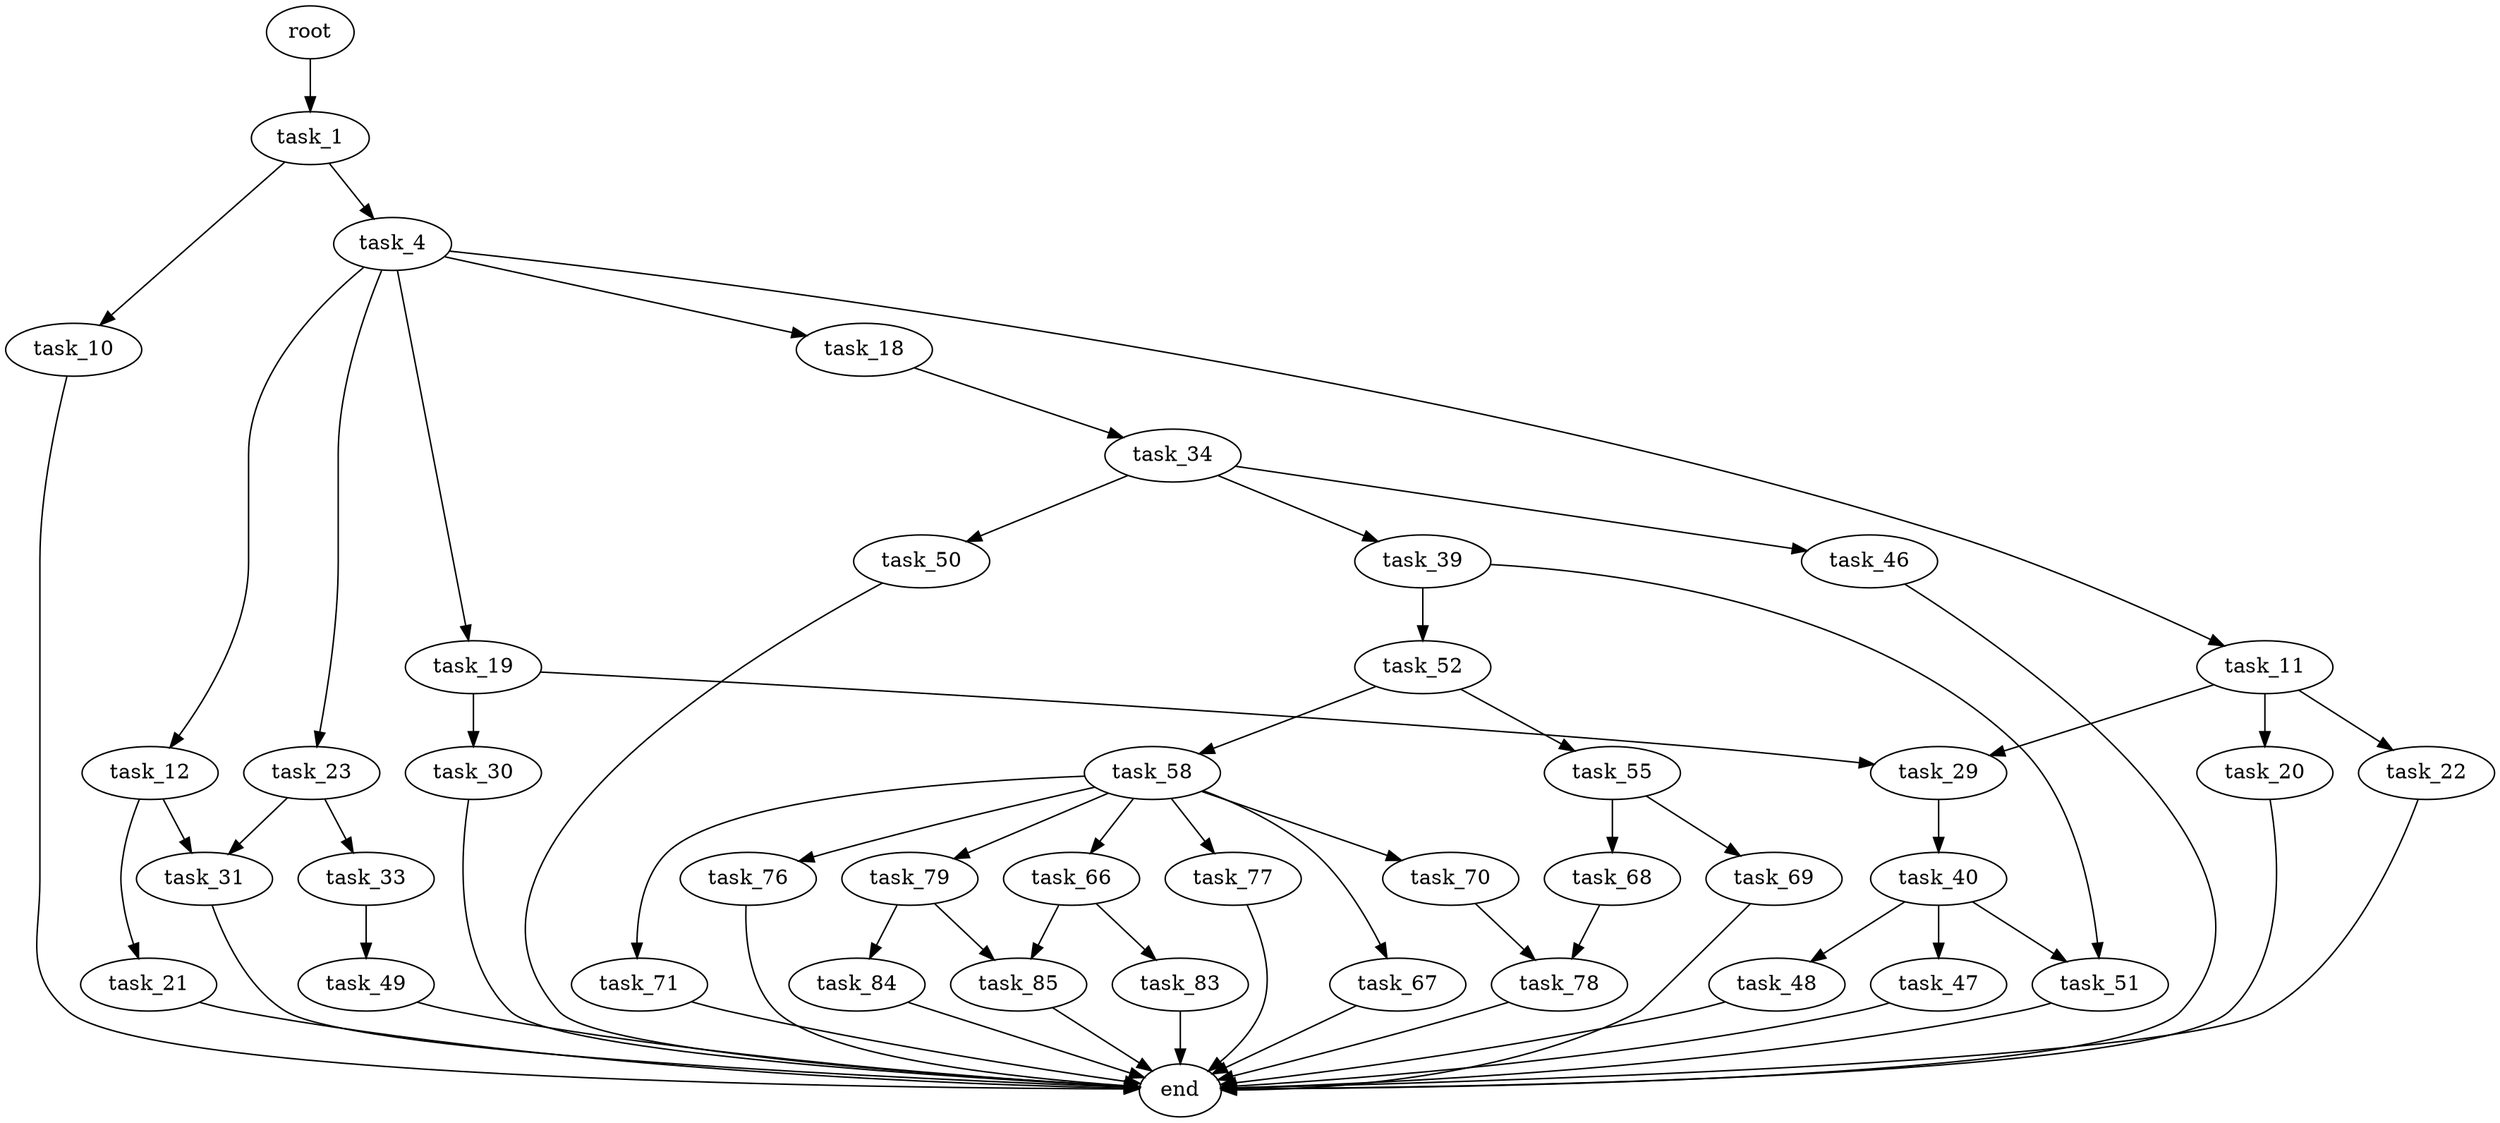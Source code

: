 digraph G {
  root [size="0.000000"];
  task_1 [size="368293445632.000000"];
  task_4 [size="8605675278.000000"];
  task_10 [size="28991029248.000000"];
  task_11 [size="174845912294.000000"];
  task_12 [size="3220011211.000000"];
  task_18 [size="14413589009.000000"];
  task_19 [size="368293445632.000000"];
  task_20 [size="7572753357.000000"];
  task_21 [size="134217728000.000000"];
  task_22 [size="5076721106.000000"];
  task_23 [size="797328502592.000000"];
  task_29 [size="195377654081.000000"];
  task_30 [size="231928233984.000000"];
  task_31 [size="782757789696.000000"];
  task_33 [size="37627130038.000000"];
  task_34 [size="1073741824000.000000"];
  task_39 [size="26779824329.000000"];
  task_40 [size="10974919734.000000"];
  task_46 [size="12681074263.000000"];
  task_47 [size="90477451780.000000"];
  task_48 [size="782757789696.000000"];
  task_49 [size="220530635798.000000"];
  task_50 [size="56956284220.000000"];
  task_51 [size="354190961508.000000"];
  task_52 [size="10054894933.000000"];
  task_55 [size="28991029248.000000"];
  task_58 [size="368293445632.000000"];
  task_66 [size="68719476736.000000"];
  task_67 [size="28703097258.000000"];
  task_68 [size="27239676344.000000"];
  task_69 [size="8589934592.000000"];
  task_70 [size="291732185611.000000"];
  task_71 [size="809215213.000000"];
  task_76 [size="378774552.000000"];
  task_77 [size="8589934592.000000"];
  task_78 [size="71435123770.000000"];
  task_79 [size="19439770472.000000"];
  task_83 [size="18785219950.000000"];
  task_84 [size="22263215520.000000"];
  task_85 [size="28991029248.000000"];
  end [size="0.000000"];

  root -> task_1 [size="1.000000"];
  task_1 -> task_4 [size="411041792.000000"];
  task_1 -> task_10 [size="411041792.000000"];
  task_4 -> task_11 [size="33554432.000000"];
  task_4 -> task_12 [size="33554432.000000"];
  task_4 -> task_18 [size="33554432.000000"];
  task_4 -> task_19 [size="33554432.000000"];
  task_4 -> task_23 [size="33554432.000000"];
  task_10 -> end [size="1.000000"];
  task_11 -> task_20 [size="301989888.000000"];
  task_11 -> task_22 [size="301989888.000000"];
  task_11 -> task_29 [size="301989888.000000"];
  task_12 -> task_21 [size="75497472.000000"];
  task_12 -> task_31 [size="75497472.000000"];
  task_18 -> task_34 [size="301989888.000000"];
  task_19 -> task_29 [size="411041792.000000"];
  task_19 -> task_30 [size="411041792.000000"];
  task_20 -> end [size="1.000000"];
  task_21 -> end [size="1.000000"];
  task_22 -> end [size="1.000000"];
  task_23 -> task_31 [size="679477248.000000"];
  task_23 -> task_33 [size="679477248.000000"];
  task_29 -> task_40 [size="301989888.000000"];
  task_30 -> end [size="1.000000"];
  task_31 -> end [size="1.000000"];
  task_33 -> task_49 [size="838860800.000000"];
  task_34 -> task_39 [size="838860800.000000"];
  task_34 -> task_46 [size="838860800.000000"];
  task_34 -> task_50 [size="838860800.000000"];
  task_39 -> task_51 [size="679477248.000000"];
  task_39 -> task_52 [size="679477248.000000"];
  task_40 -> task_47 [size="411041792.000000"];
  task_40 -> task_48 [size="411041792.000000"];
  task_40 -> task_51 [size="411041792.000000"];
  task_46 -> end [size="1.000000"];
  task_47 -> end [size="1.000000"];
  task_48 -> end [size="1.000000"];
  task_49 -> end [size="1.000000"];
  task_50 -> end [size="1.000000"];
  task_51 -> end [size="1.000000"];
  task_52 -> task_55 [size="411041792.000000"];
  task_52 -> task_58 [size="411041792.000000"];
  task_55 -> task_68 [size="75497472.000000"];
  task_55 -> task_69 [size="75497472.000000"];
  task_58 -> task_66 [size="411041792.000000"];
  task_58 -> task_67 [size="411041792.000000"];
  task_58 -> task_70 [size="411041792.000000"];
  task_58 -> task_71 [size="411041792.000000"];
  task_58 -> task_76 [size="411041792.000000"];
  task_58 -> task_77 [size="411041792.000000"];
  task_58 -> task_79 [size="411041792.000000"];
  task_66 -> task_83 [size="134217728.000000"];
  task_66 -> task_85 [size="134217728.000000"];
  task_67 -> end [size="1.000000"];
  task_68 -> task_78 [size="838860800.000000"];
  task_69 -> end [size="1.000000"];
  task_70 -> task_78 [size="209715200.000000"];
  task_71 -> end [size="1.000000"];
  task_76 -> end [size="1.000000"];
  task_77 -> end [size="1.000000"];
  task_78 -> end [size="1.000000"];
  task_79 -> task_84 [size="536870912.000000"];
  task_79 -> task_85 [size="536870912.000000"];
  task_83 -> end [size="1.000000"];
  task_84 -> end [size="1.000000"];
  task_85 -> end [size="1.000000"];
}
